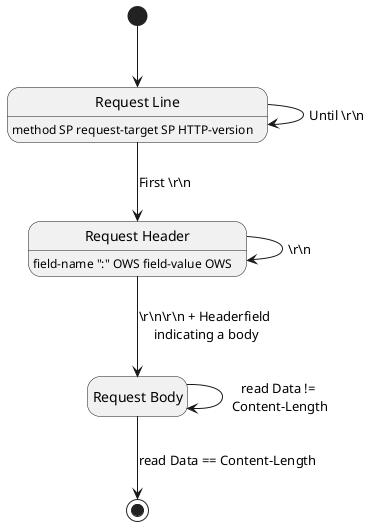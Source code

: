 @startuml StateMachineParsingHttpMessage

hide empty description

' HTTP-message   = start-line CRLF
'                 *( field-line CRLF )
'                 CRLF
'                 [ message-body ]

' read the start-line into a structure, read each 
' header field line into a hash table by field name 
' until the empty line, and then use the parsed 
' data to determine if a message body is expected

' Replace a bare CR with SP before processing or forwarding the message

state "Request Line" as rqL
[*] --> rqL
rqL : method SP request-target SP HTTP-version
rqL -> rqL : Until \\r\\n
' Whitespace: SP, HTAB, VT (%x0B), FF (%x0C), or bare CR

' A server that receives a method longer than any that 
' it implements SHOULD respond with a 
' 501 (Not Implemented) status code

' A server that receives a request-target longer than any 
' URI it wishes to parse MUST respond with a 
' 414 (URI Too Long) status code

' It is RECOMMENDED that all HTTP senders and recipients 
' support, at a minimum, request-line lengths of 8000 octets

state "Request Header" as rh
rqL --> rh : First \\r\\n
rh : field-name ":" OWS field-value OWS
rh --> rh : \\r\\n
' A server MUST reject, with a response status code 
' of 400 (Bad Request), any received request message 
' that contains whitespace between a header field 
' name and colon.
' A proxy MUST remove any such whitespace from a 
' response message before forwarding the message downstream.

' Line Folding is deprecated except within the "message/http" media type
' https://www.rfc-editor.org/rfc/rfc9112.html#media.type.message.http

state "Request Body" as rb
rh --> rb : \\r\\n\\r\\n + Headerfield\n indicating a body
rb --> rb : read Data !=\n Content-Length
rb --> [*] : read Data == Content-Length

@enduml
